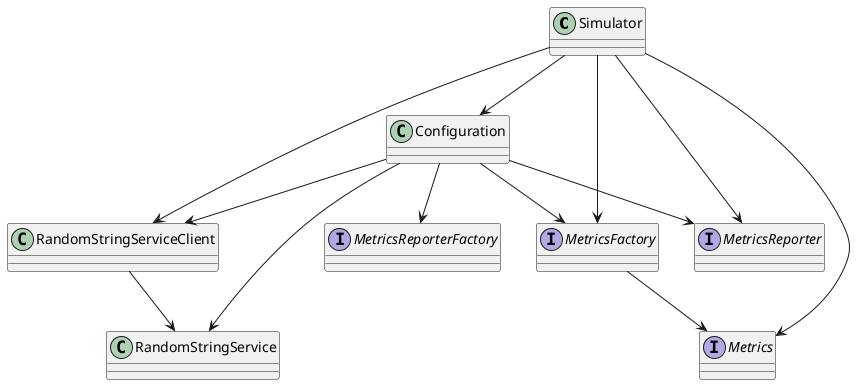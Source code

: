 @startuml

class Simulator
class Configuration

class RandomStringService
class RandomStringServiceClient

interface Metrics
interface MetricsFactory
interface MetricsReporter 
interface MetricsReporterFactory

MetricsFactory --> Metrics

Simulator --> Configuration
Simulator --> RandomStringServiceClient
Simulator --> MetricsReporter
Simulator --> MetricsFactory
Simulator --> Metrics

Configuration --> RandomStringServiceClient
Configuration --> RandomStringService
Configuration --> MetricsReporterFactory
Configuration --> MetricsFactory
Configuration --> MetricsReporter

RandomStringServiceClient --> RandomStringService

@enduml